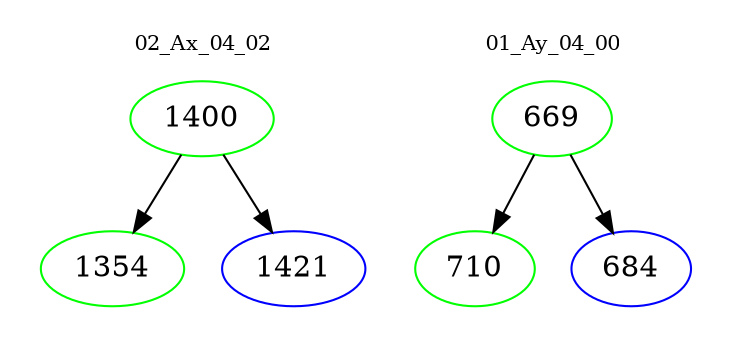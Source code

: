 digraph{
subgraph cluster_0 {
color = white
label = "02_Ax_04_02";
fontsize=10;
T0_1400 [label="1400", color="green"]
T0_1400 -> T0_1354 [color="black"]
T0_1354 [label="1354", color="green"]
T0_1400 -> T0_1421 [color="black"]
T0_1421 [label="1421", color="blue"]
}
subgraph cluster_1 {
color = white
label = "01_Ay_04_00";
fontsize=10;
T1_669 [label="669", color="green"]
T1_669 -> T1_710 [color="black"]
T1_710 [label="710", color="green"]
T1_669 -> T1_684 [color="black"]
T1_684 [label="684", color="blue"]
}
}

